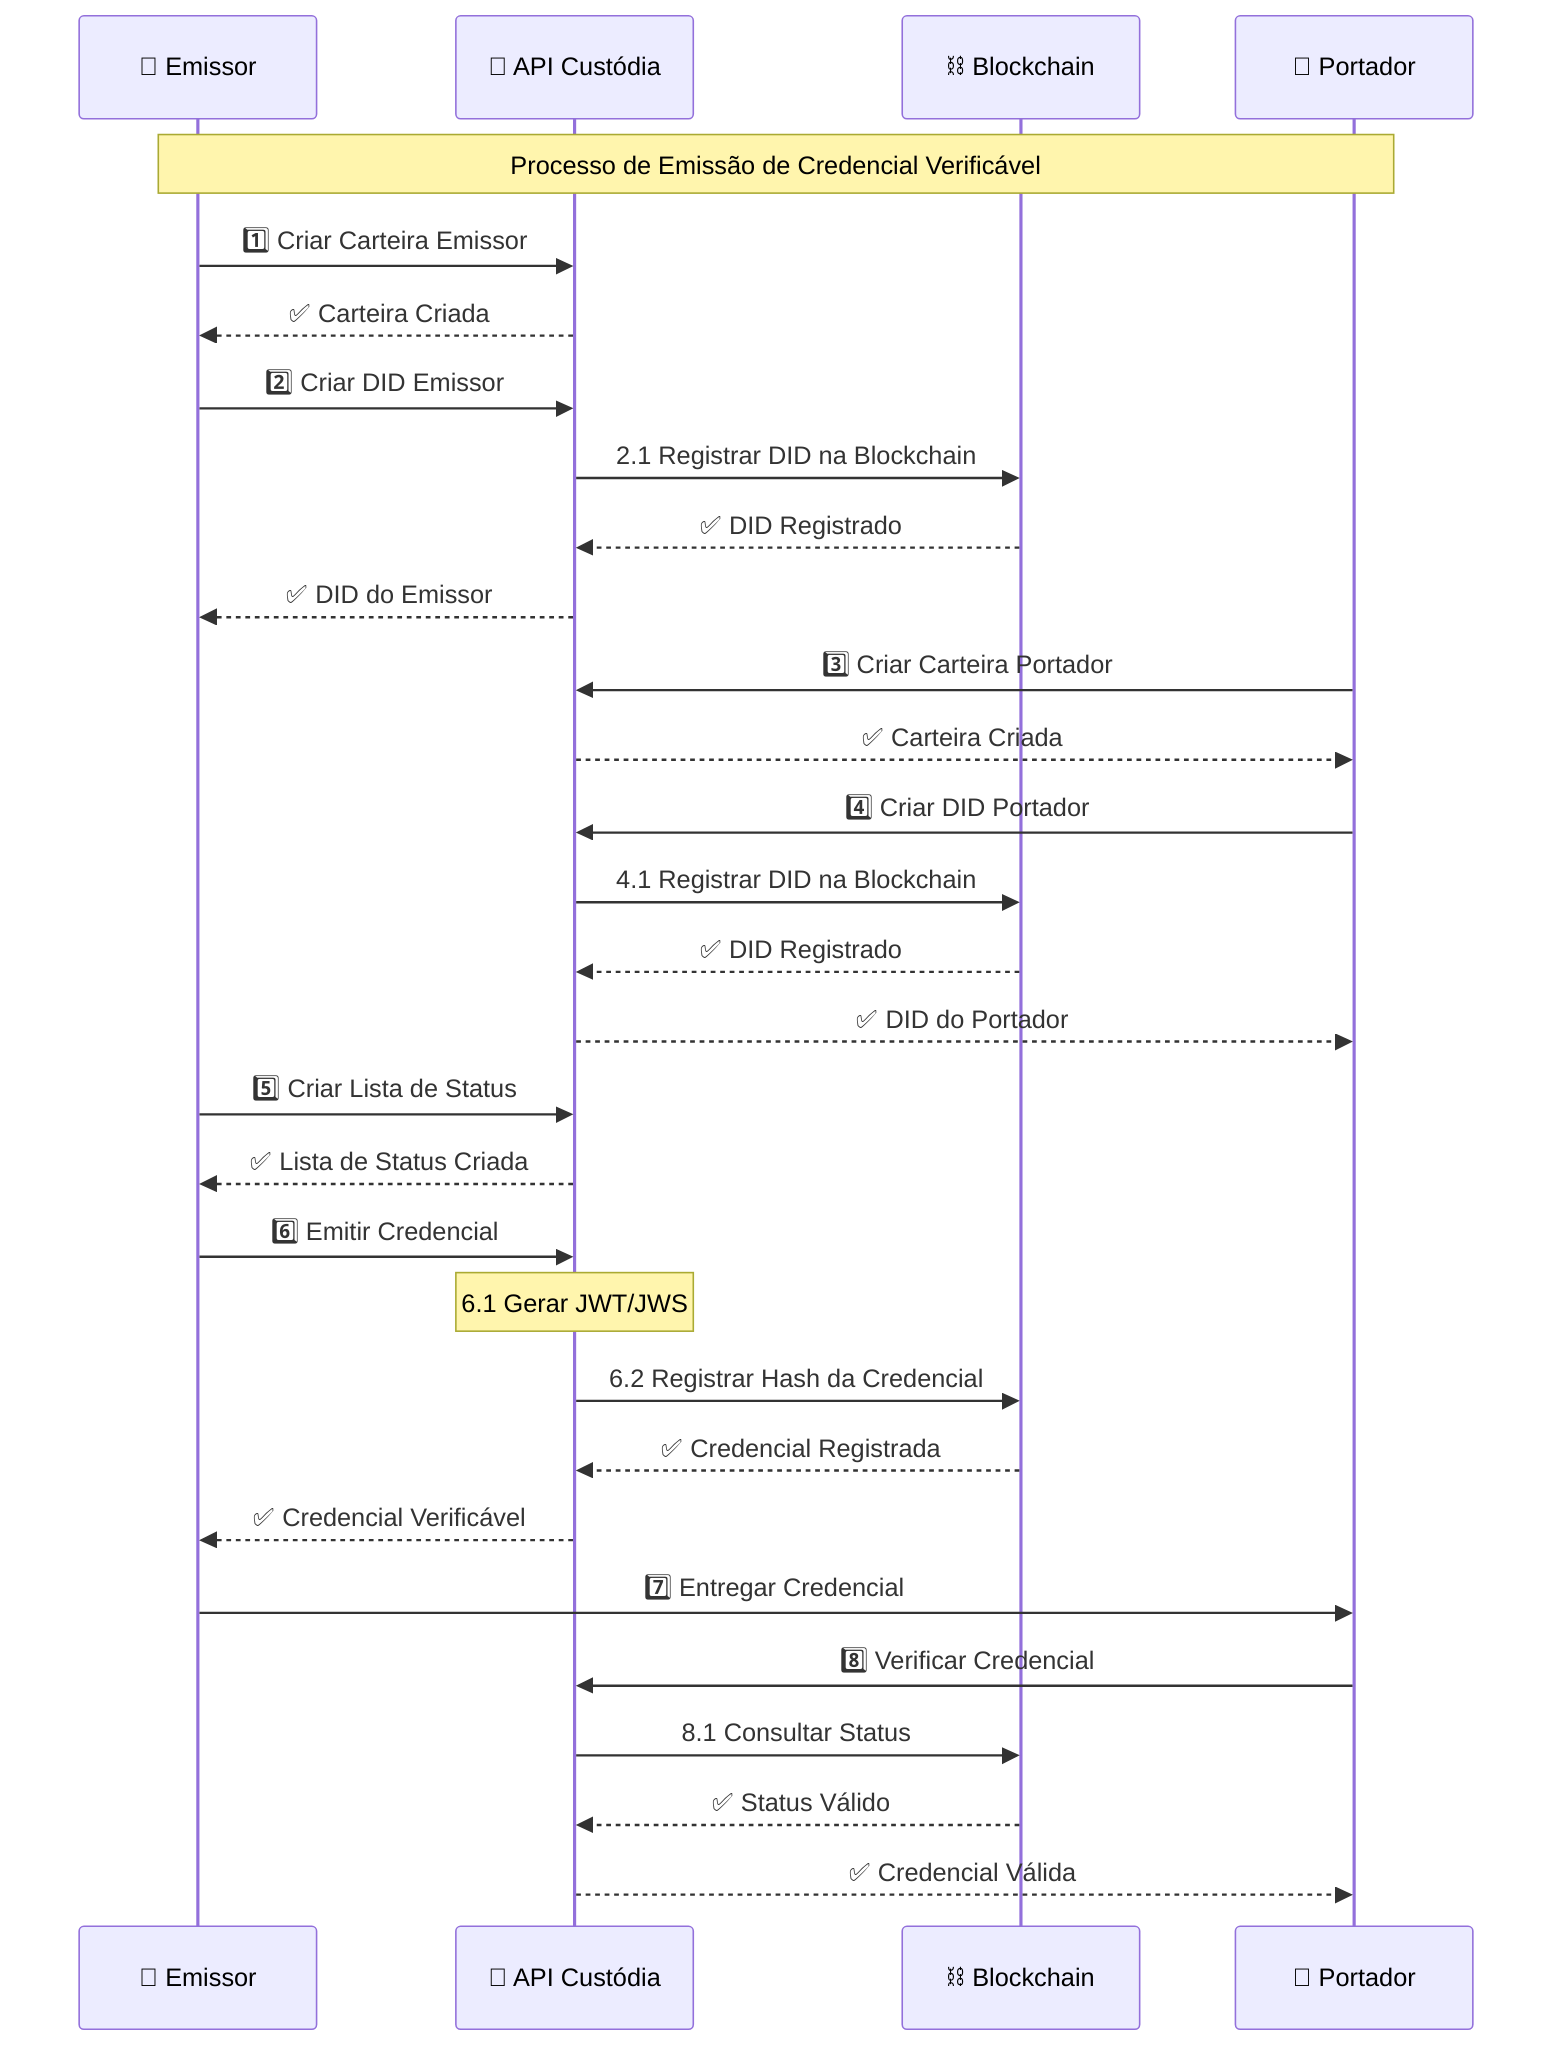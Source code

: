 sequenceDiagram
    participant E as 🏢 Emissor
    participant API as 📡 API Custódia
    participant BC as ⛓️ Blockchain
    participant P as 👤 Portador

    Note over E,P: Processo de Emissão de Credencial Verificável

    E->>API: 1️⃣ Criar Carteira Emissor
    API-->>E: ✅ Carteira Criada

    E->>API: 2️⃣ Criar DID Emissor
    API->>BC: 2.1 Registrar DID na Blockchain
    BC-->>API: ✅ DID Registrado
    API-->>E: ✅ DID do Emissor

    P->>API: 3️⃣ Criar Carteira Portador
    API-->>P: ✅ Carteira Criada

    P->>API: 4️⃣ Criar DID Portador
    API->>BC: 4.1 Registrar DID na Blockchain
    BC-->>API: ✅ DID Registrado
    API-->>P: ✅ DID do Portador

    E->>API: 5️⃣ Criar Lista de Status
    API-->>E: ✅ Lista de Status Criada

    E->>API: 6️⃣ Emitir Credencial
    Note over API: 6.1 Gerar JWT/JWS
    API->>BC: 6.2 Registrar Hash da Credencial
    BC-->>API: ✅ Credencial Registrada
    API-->>E: ✅ Credencial Verificável

    E->>P: 7️⃣ Entregar Credencial

    P->>API: 8️⃣ Verificar Credencial
    API->>BC: 8.1 Consultar Status
    BC-->>API: ✅ Status Válido
    API-->>P: ✅ Credencial Válida